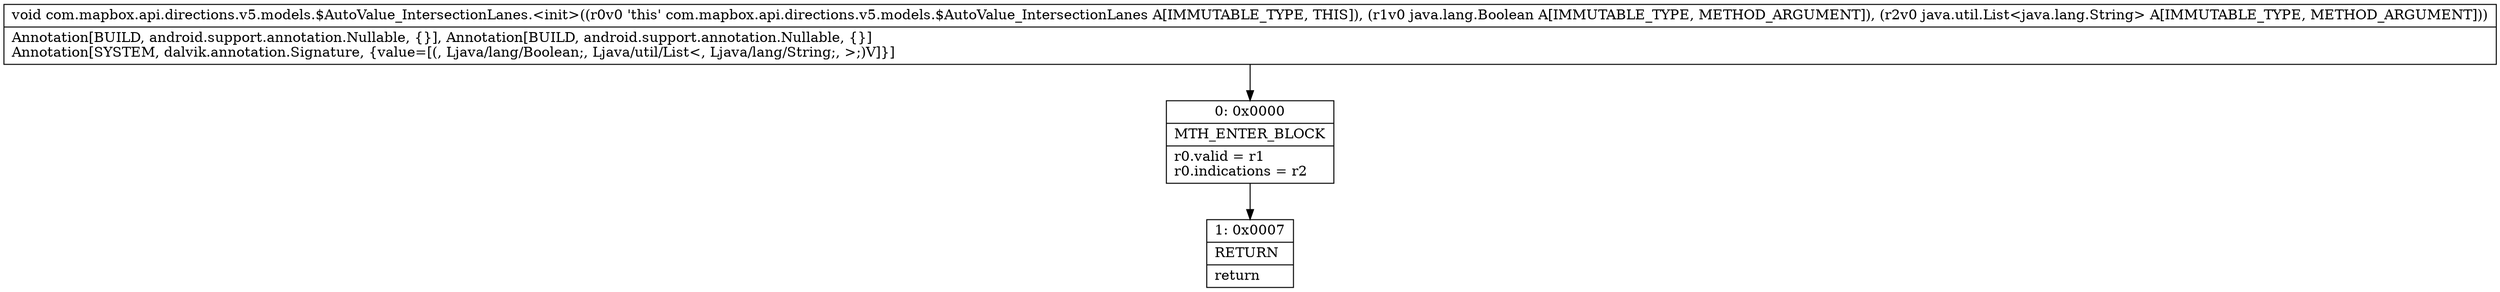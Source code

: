 digraph "CFG forcom.mapbox.api.directions.v5.models.$AutoValue_IntersectionLanes.\<init\>(Ljava\/lang\/Boolean;Ljava\/util\/List;)V" {
Node_0 [shape=record,label="{0\:\ 0x0000|MTH_ENTER_BLOCK\l|r0.valid = r1\lr0.indications = r2\l}"];
Node_1 [shape=record,label="{1\:\ 0x0007|RETURN\l|return\l}"];
MethodNode[shape=record,label="{void com.mapbox.api.directions.v5.models.$AutoValue_IntersectionLanes.\<init\>((r0v0 'this' com.mapbox.api.directions.v5.models.$AutoValue_IntersectionLanes A[IMMUTABLE_TYPE, THIS]), (r1v0 java.lang.Boolean A[IMMUTABLE_TYPE, METHOD_ARGUMENT]), (r2v0 java.util.List\<java.lang.String\> A[IMMUTABLE_TYPE, METHOD_ARGUMENT]))  | Annotation[BUILD, android.support.annotation.Nullable, \{\}], Annotation[BUILD, android.support.annotation.Nullable, \{\}]\lAnnotation[SYSTEM, dalvik.annotation.Signature, \{value=[(, Ljava\/lang\/Boolean;, Ljava\/util\/List\<, Ljava\/lang\/String;, \>;)V]\}]\l}"];
MethodNode -> Node_0;
Node_0 -> Node_1;
}

